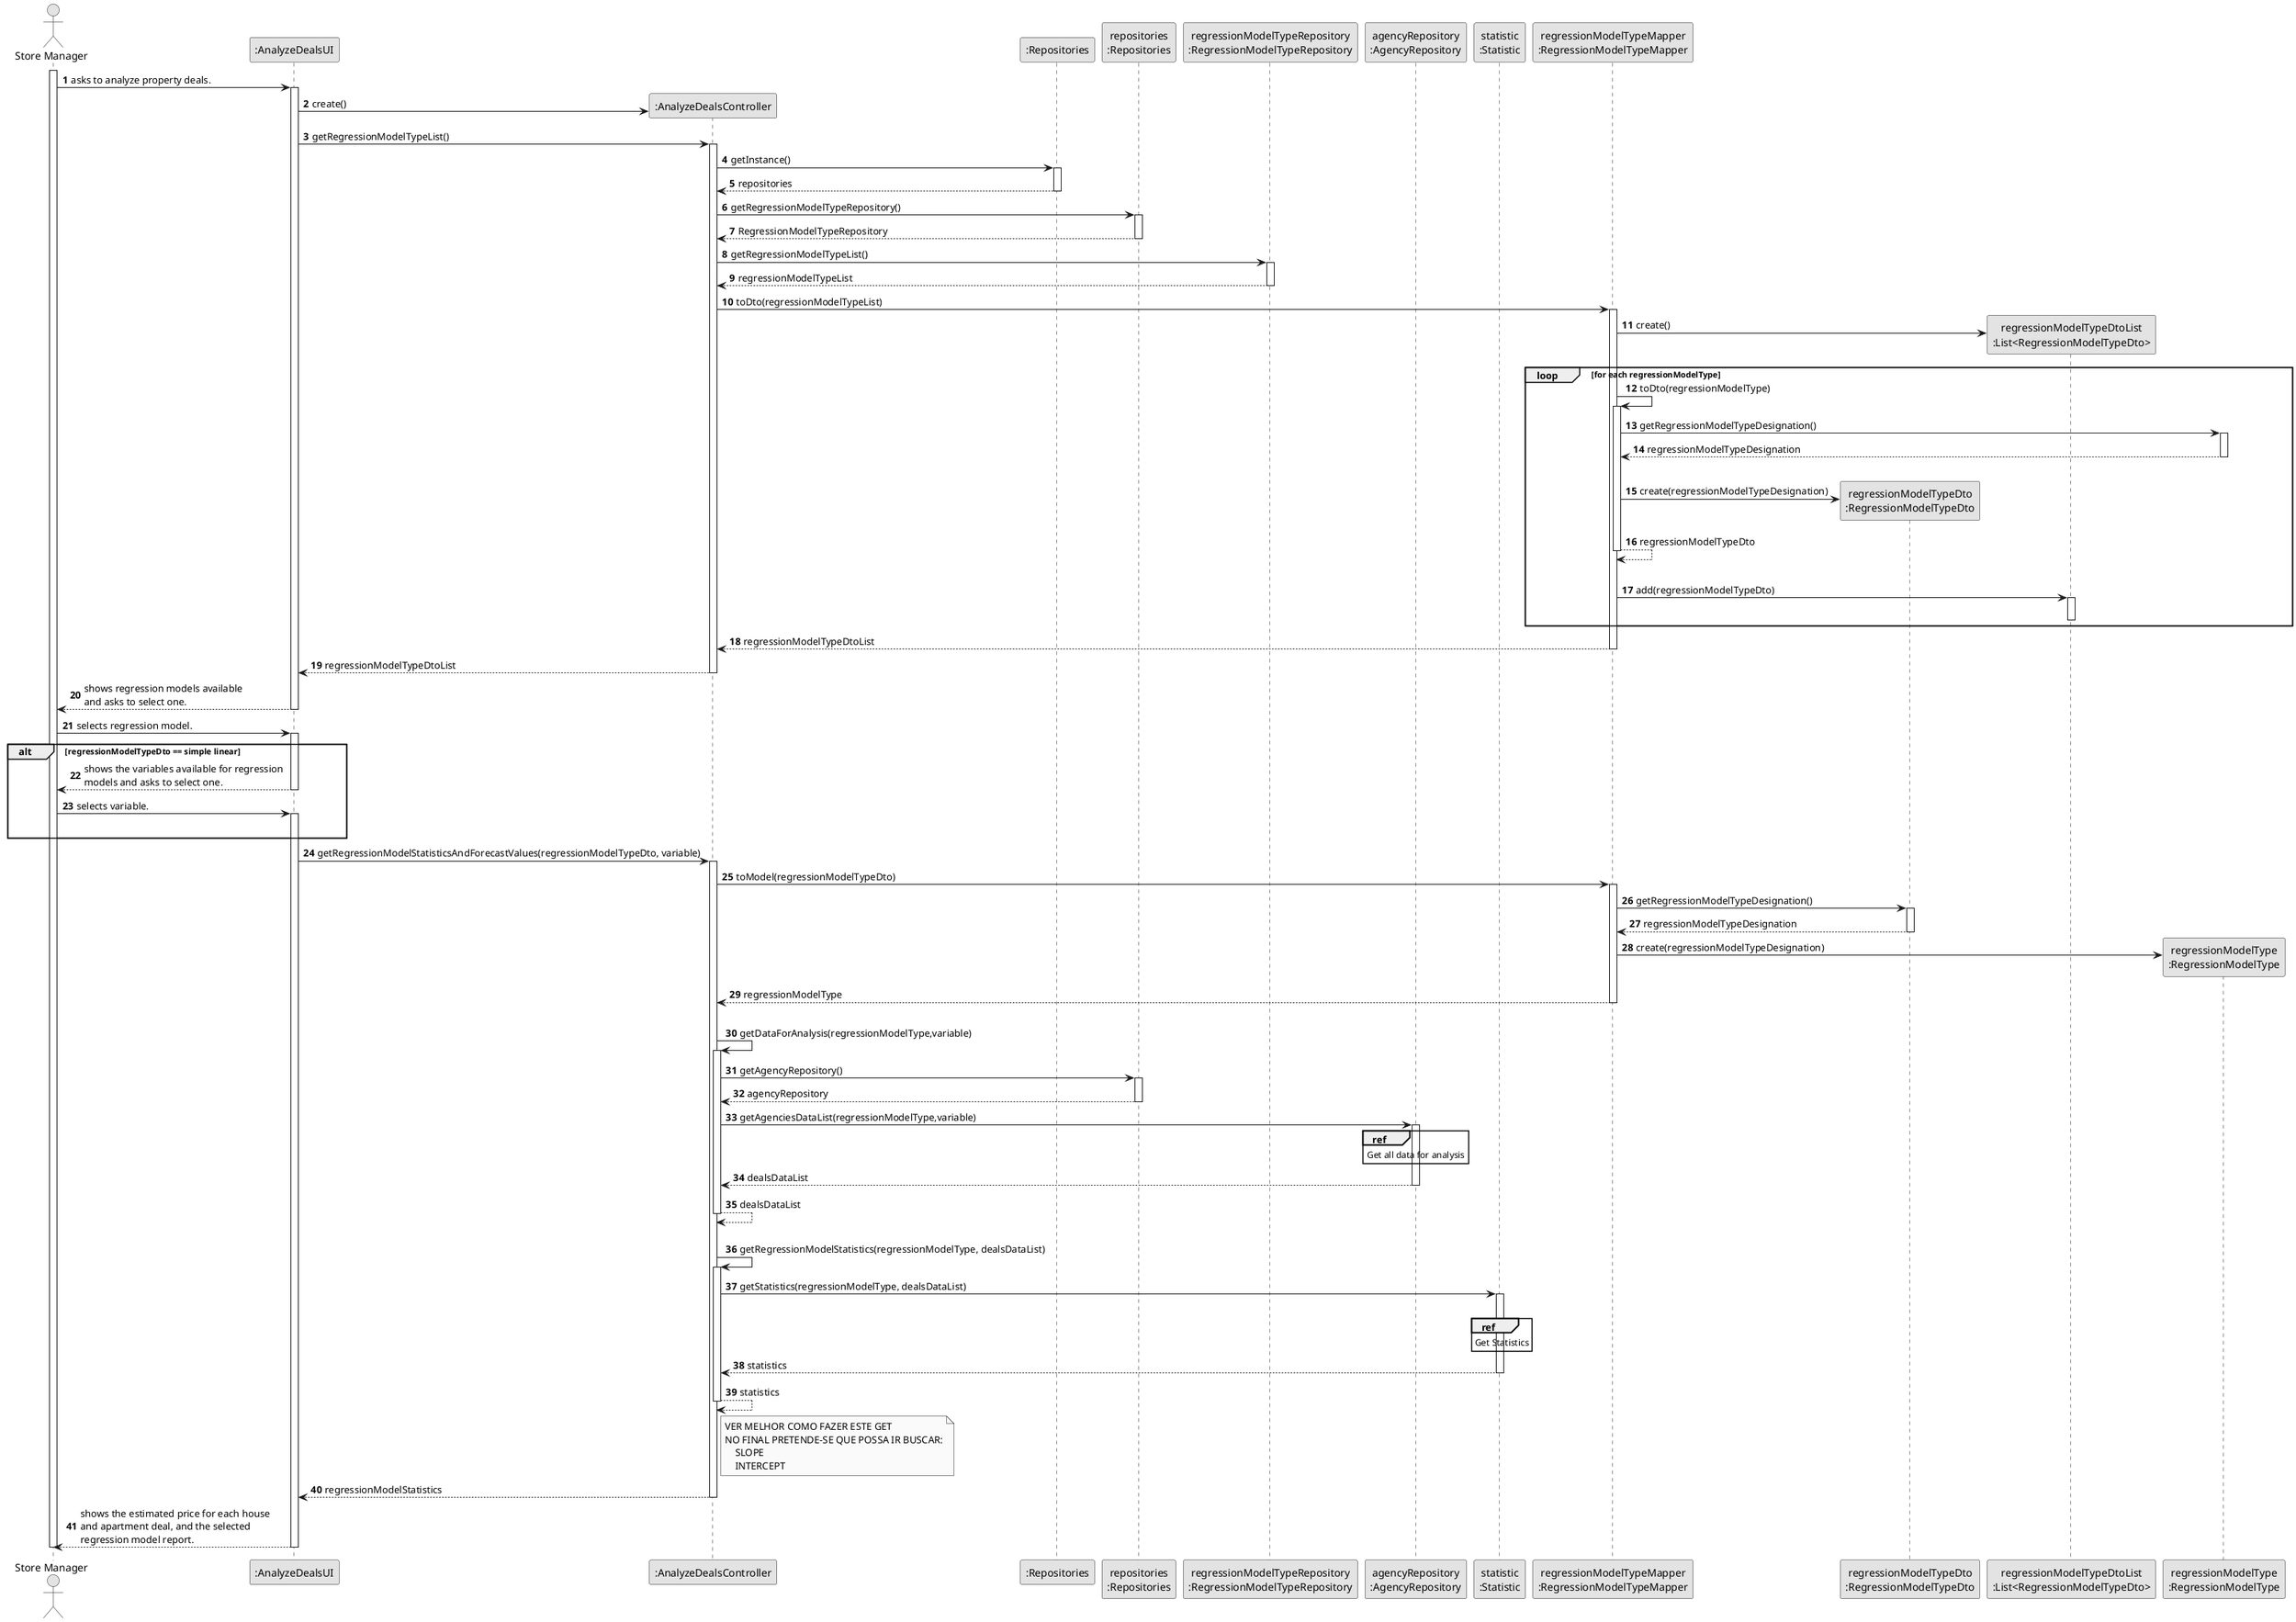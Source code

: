 @startuml
skinparam monochrome true
skinparam packageStyle rectangle
skinparam shadowing false

autonumber

'hide footbox
actor "Store Manager" as ADM
participant ":AnalyzeDealsUI" as UI
participant ":AnalyzeDealsController" as CTRL
participant ":Repositories" as RepositorySingleton
participant "repositories\n:Repositories" as PLAT
participant "regressionModelTypeRepository\n:RegressionModelTypeRepository" as RMTRep
participant "agencyRepository\n:AgencyRepository" as AgencyRepository
participant "statistic\n:Statistic" as ST
participant "regressionModelTypeMapper\n:RegressionModelTypeMapper" as RMTMapper
participant "regressionModelTypeDto\n:RegressionModelTypeDto" as RMTDto
participant "regressionModelTypeDtoList\n:List<RegressionModelTypeDto>" as RMTDtoList
participant "regressionModelType\n:RegressionModelType" as RMT



activate ADM

    ADM -> UI : asks to analyze property deals.
    activate UI

    UI -> CTRL**: create()

    UI -> CTRL : getRegressionModelTypeList()
    activate CTRL

    CTRL -> RepositorySingleton : getInstance()
    activate RepositorySingleton

        RepositorySingleton --> CTRL: repositories
    deactivate RepositorySingleton

    CTRL -> PLAT : getRegressionModelTypeRepository()
    activate PLAT

        PLAT --> CTRL: RegressionModelTypeRepository
    deactivate PLAT

    CTRL -> RMTRep : getRegressionModelTypeList()
    activate RMTRep

    RMTRep --> CTRL : regressionModelTypeList
    deactivate RMTRep

    CTRL -> RMTMapper: toDto(regressionModelTypeList)
    activate RMTMapper

    RMTMapper -> RMTDtoList** : create()

    loop for each regressionModelType

    RMTMapper -> RMTMapper : toDto(regressionModelType)
    activate RMTMapper

    RMTMapper -> RMT : getRegressionModelTypeDesignation()
    activate RMT

    RMT --> RMTMapper : regressionModelTypeDesignation
    deactivate RMT

    |||
    RMTMapper -> RMTDto** : create(regressionModelTypeDesignation)


    RMTMapper --> RMTMapper: regressionModelTypeDto
    deactivate RMTMapper
    |||
    RMTMapper -> RMTDtoList: add(regressionModelTypeDto)
    activate RMTDtoList
    deactivate RMTDtoList
    end loop

    RMTMapper --> CTRL : regressionModelTypeDtoList
    deactivate RMTMapper

    CTRL --> UI: regressionModelTypeDtoList
    deactivate CTRL


    UI --> ADM : shows regression models available \nand asks to select one.
    deactivate UI

    ADM -> UI : selects regression model.
    activate UI

    alt regressionModelTypeDto == simple linear
        UI --> ADM: shows the variables available for regression \nmodels and asks to select one.
         deactivate UI
        ADM -> UI: selects variable.
        activate UI
        |||
    end alt

    UI -> CTRL : getRegressionModelStatisticsAndForecastValues(regressionModelTypeDto, variable)
    activate CTRL

    CTRL -> RMTMapper : toModel(regressionModelTypeDto)
    activate RMTMapper

    RMTMapper -> RMTDto : getRegressionModelTypeDesignation()
    activate RMTDto

    RMTDto --> RMTMapper : regressionModelTypeDesignation
    deactivate RMTDto

    RMTMapper -> RMT** : create(regressionModelTypeDesignation)

    RMTMapper --> CTRL : regressionModelType
    deactivate RMTMapper


    |||
    CTRL -> CTRL : getDataForAnalysis(regressionModelType,variable)
    activate CTRL

    CTRL -> PLAT : getAgencyRepository()
    activate PLAT

    PLAT --> CTRL : agencyRepository
    deactivate PLAT


    CTRL -> AgencyRepository : getAgenciesDataList(regressionModelType,variable)
    activate AgencyRepository
        ref over AgencyRepository
         Get all data for analysis
        end ref

    AgencyRepository --> CTRL  : dealsDataList
    deactivate AgencyRepository



    CTRL --> CTRL: dealsDataList
    deactivate CTRL

    |||
    CTRL -> CTRL: getRegressionModelStatistics(regressionModelType, dealsDataList)
    activate CTRL



    CTRL -> ST  : getStatistics(regressionModelType, dealsDataList)
    activate ST
            |||
            ref over ST
            Get Statistics
            end ref

    ST --> CTRL: statistics
    deactivate ST

    CTRL --> CTRL: statistics
    deactivate CTRL

    note right CTRL
        VER MELHOR COMO FAZER ESTE GET
        NO FINAL PRETENDE-SE QUE POSSA IR BUSCAR:
            SLOPE
            INTERCEPT
    end note


    CTRL --> UI : regressionModelStatistics
    deactivate CTRL

    UI --> ADM : shows the estimated price for each house\nand apartment deal, and the selected \nregression model report.
    deactivate UI


deactivate ADM

@enduml